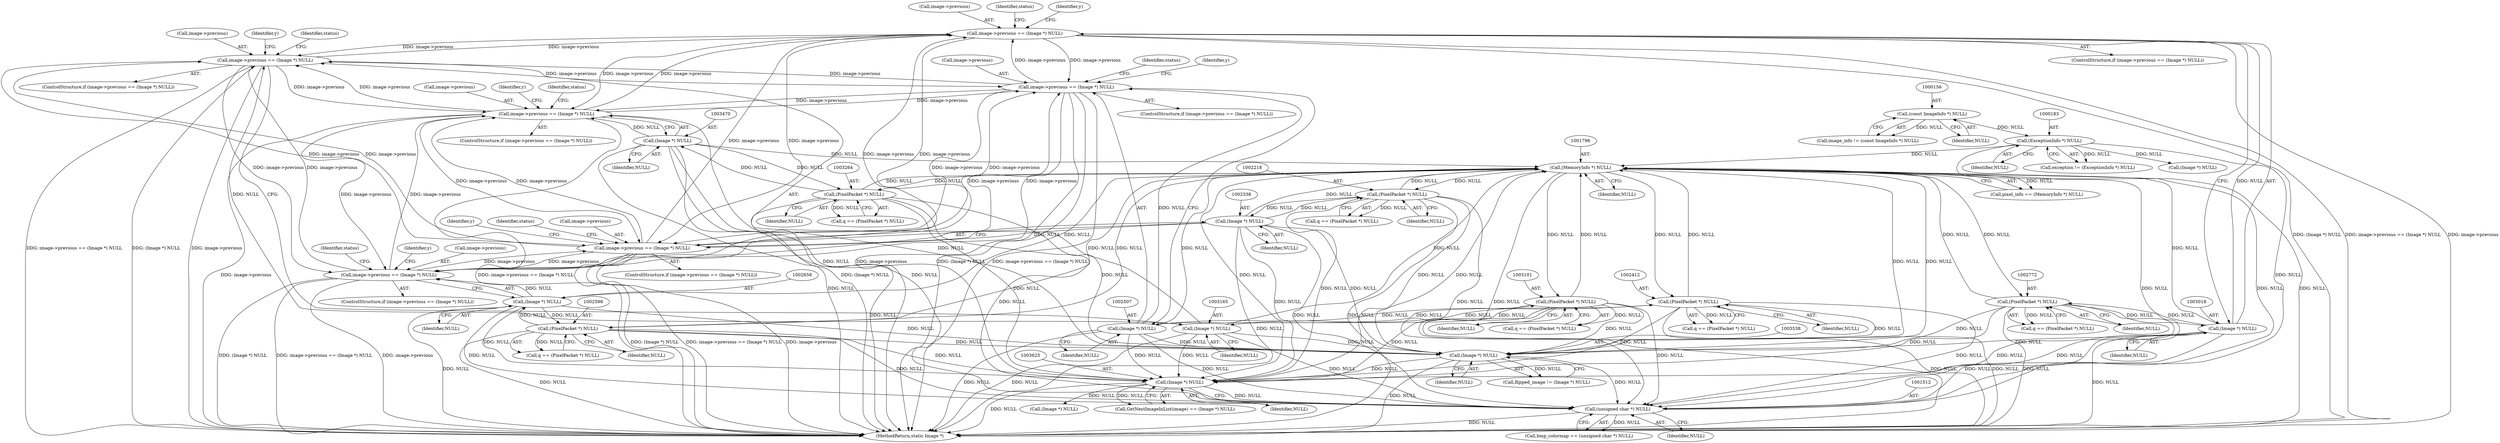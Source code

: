 digraph "0_ImageMagick_f6e9d0d9955e85bdd7540b251cd50d598dacc5e6_3@pointer" {
"1003013" [label="(Call,image->previous == (Image *) NULL)"];
"1003160" [label="(Call,image->previous == (Image *) NULL)"];
"1003013" [label="(Call,image->previous == (Image *) NULL)"];
"1002502" [label="(Call,image->previous == (Image *) NULL)"];
"1003465" [label="(Call,image->previous == (Image *) NULL)"];
"1002653" [label="(Call,image->previous == (Image *) NULL)"];
"1002333" [label="(Call,image->previous == (Image *) NULL)"];
"1002337" [label="(Call,(Image *) NULL)"];
"1002217" [label="(Call,(PixelPacket *) NULL)"];
"1001795" [label="(Call,(MemoryInfo *) NULL)"];
"1002657" [label="(Call,(Image *) NULL)"];
"1002597" [label="(Call,(PixelPacket *) NULL)"];
"1003263" [label="(Call,(PixelPacket *) NULL)"];
"1003469" [label="(Call,(Image *) NULL)"];
"1002506" [label="(Call,(Image *) NULL)"];
"1002411" [label="(Call,(PixelPacket *) NULL)"];
"1003017" [label="(Call,(Image *) NULL)"];
"1002771" [label="(Call,(PixelPacket *) NULL)"];
"1003164" [label="(Call,(Image *) NULL)"];
"1003100" [label="(Call,(PixelPacket *) NULL)"];
"1003624" [label="(Call,(Image *) NULL)"];
"1003537" [label="(Call,(Image *) NULL)"];
"1001511" [label="(Call,(unsigned char *) NULL)"];
"1000182" [label="(Call,(ExceptionInfo *) NULL)"];
"1000155" [label="(Call,(const ImageInfo *) NULL)"];
"1003666" [label="(MethodReturn,static Image *)"];
"1003474" [label="(Identifier,status)"];
"1002334" [label="(Call,image->previous)"];
"1001793" [label="(Call,pixel_info == (MemoryInfo *) NULL)"];
"1001795" [label="(Call,(MemoryInfo *) NULL)"];
"1002769" [label="(Call,q == (PixelPacket *) NULL)"];
"1003539" [label="(Identifier,NULL)"];
"1002506" [label="(Call,(Image *) NULL)"];
"1003469" [label="(Call,(Image *) NULL)"];
"1002662" [label="(Identifier,status)"];
"1000155" [label="(Call,(const ImageInfo *) NULL)"];
"1002409" [label="(Call,q == (PixelPacket *) NULL)"];
"1003261" [label="(Call,q == (PixelPacket *) NULL)"];
"1003624" [label="(Call,(Image *) NULL)"];
"1002411" [label="(Call,(PixelPacket *) NULL)"];
"1003098" [label="(Call,q == (PixelPacket *) NULL)"];
"1002508" [label="(Identifier,NULL)"];
"1003465" [label="(Call,image->previous == (Image *) NULL)"];
"1002771" [label="(Call,(PixelPacket *) NULL)"];
"1003159" [label="(ControlStructure,if (image->previous == (Image *) NULL))"];
"1003161" [label="(Call,image->previous)"];
"1002597" [label="(Call,(PixelPacket *) NULL)"];
"1003013" [label="(Call,image->previous == (Image *) NULL)"];
"1003466" [label="(Call,image->previous)"];
"1002657" [label="(Call,(Image *) NULL)"];
"1003464" [label="(ControlStructure,if (image->previous == (Image *) NULL))"];
"1000212" [label="(Call,(Image *) NULL)"];
"1002511" [label="(Identifier,status)"];
"1003633" [label="(Call,(Image *) NULL)"];
"1003232" [label="(Identifier,y)"];
"1002219" [label="(Identifier,NULL)"];
"1003265" [label="(Identifier,NULL)"];
"1003014" [label="(Call,image->previous)"];
"1003022" [label="(Identifier,status)"];
"1002188" [label="(Identifier,y)"];
"1000184" [label="(Identifier,NULL)"];
"1003100" [label="(Call,(PixelPacket *) NULL)"];
"1003537" [label="(Call,(Image *) NULL)"];
"1002217" [label="(Call,(PixelPacket *) NULL)"];
"1002413" [label="(Identifier,NULL)"];
"1002568" [label="(Identifier,y)"];
"1002773" [label="(Identifier,NULL)"];
"1003071" [label="(Identifier,y)"];
"1003535" [label="(Call,flipped_image != (Image *) NULL)"];
"1002654" [label="(Call,image->previous)"];
"1002333" [label="(Call,image->previous == (Image *) NULL)"];
"1002342" [label="(Identifier,status)"];
"1002502" [label="(Call,image->previous == (Image *) NULL)"];
"1001513" [label="(Identifier,NULL)"];
"1002659" [label="(Identifier,NULL)"];
"1003012" [label="(ControlStructure,if (image->previous == (Image *) NULL))"];
"1002339" [label="(Identifier,NULL)"];
"1003164" [label="(Call,(Image *) NULL)"];
"1002652" [label="(ControlStructure,if (image->previous == (Image *) NULL))"];
"1003263" [label="(Call,(PixelPacket *) NULL)"];
"1003621" [label="(Call,GetNextImageInList(image) == (Image *) NULL)"];
"1003019" [label="(Identifier,NULL)"];
"1000153" [label="(Call,image_info != (const ImageInfo *) NULL)"];
"1002653" [label="(Call,image->previous == (Image *) NULL)"];
"1002337" [label="(Call,(Image *) NULL)"];
"1001511" [label="(Call,(unsigned char *) NULL)"];
"1003166" [label="(Identifier,NULL)"];
"1002599" [label="(Identifier,NULL)"];
"1003626" [label="(Identifier,NULL)"];
"1002742" [label="(Identifier,y)"];
"1002595" [label="(Call,q == (PixelPacket *) NULL)"];
"1003017" [label="(Call,(Image *) NULL)"];
"1003102" [label="(Identifier,NULL)"];
"1003160" [label="(Call,image->previous == (Image *) NULL)"];
"1002382" [label="(Identifier,y)"];
"1001797" [label="(Identifier,NULL)"];
"1003471" [label="(Identifier,NULL)"];
"1000180" [label="(Call,exception != (ExceptionInfo *) NULL)"];
"1002332" [label="(ControlStructure,if (image->previous == (Image *) NULL))"];
"1000157" [label="(Identifier,NULL)"];
"1003169" [label="(Identifier,status)"];
"1002215" [label="(Call,q == (PixelPacket *) NULL)"];
"1001509" [label="(Call,bmp_colormap == (unsigned char *) NULL)"];
"1002501" [label="(ControlStructure,if (image->previous == (Image *) NULL))"];
"1000182" [label="(Call,(ExceptionInfo *) NULL)"];
"1002503" [label="(Call,image->previous)"];
"1003013" -> "1003012"  [label="AST: "];
"1003013" -> "1003017"  [label="CFG: "];
"1003014" -> "1003013"  [label="AST: "];
"1003017" -> "1003013"  [label="AST: "];
"1003022" -> "1003013"  [label="CFG: "];
"1002742" -> "1003013"  [label="CFG: "];
"1003013" -> "1003666"  [label="DDG: (Image *) NULL"];
"1003013" -> "1003666"  [label="DDG: image->previous == (Image *) NULL"];
"1003013" -> "1003666"  [label="DDG: image->previous"];
"1003013" -> "1002333"  [label="DDG: image->previous"];
"1003013" -> "1002502"  [label="DDG: image->previous"];
"1003013" -> "1002653"  [label="DDG: image->previous"];
"1003160" -> "1003013"  [label="DDG: image->previous"];
"1002502" -> "1003013"  [label="DDG: image->previous"];
"1003465" -> "1003013"  [label="DDG: image->previous"];
"1002653" -> "1003013"  [label="DDG: image->previous"];
"1002333" -> "1003013"  [label="DDG: image->previous"];
"1003017" -> "1003013"  [label="DDG: NULL"];
"1003013" -> "1003160"  [label="DDG: image->previous"];
"1003013" -> "1003465"  [label="DDG: image->previous"];
"1003160" -> "1003159"  [label="AST: "];
"1003160" -> "1003164"  [label="CFG: "];
"1003161" -> "1003160"  [label="AST: "];
"1003164" -> "1003160"  [label="AST: "];
"1003169" -> "1003160"  [label="CFG: "];
"1003071" -> "1003160"  [label="CFG: "];
"1003160" -> "1003666"  [label="DDG: (Image *) NULL"];
"1003160" -> "1003666"  [label="DDG: image->previous"];
"1003160" -> "1003666"  [label="DDG: image->previous == (Image *) NULL"];
"1003160" -> "1002333"  [label="DDG: image->previous"];
"1003160" -> "1002502"  [label="DDG: image->previous"];
"1003160" -> "1002653"  [label="DDG: image->previous"];
"1002502" -> "1003160"  [label="DDG: image->previous"];
"1003465" -> "1003160"  [label="DDG: image->previous"];
"1002653" -> "1003160"  [label="DDG: image->previous"];
"1002333" -> "1003160"  [label="DDG: image->previous"];
"1003164" -> "1003160"  [label="DDG: NULL"];
"1003160" -> "1003465"  [label="DDG: image->previous"];
"1002502" -> "1002501"  [label="AST: "];
"1002502" -> "1002506"  [label="CFG: "];
"1002503" -> "1002502"  [label="AST: "];
"1002506" -> "1002502"  [label="AST: "];
"1002511" -> "1002502"  [label="CFG: "];
"1002382" -> "1002502"  [label="CFG: "];
"1002502" -> "1003666"  [label="DDG: image->previous"];
"1002502" -> "1003666"  [label="DDG: (Image *) NULL"];
"1002502" -> "1003666"  [label="DDG: image->previous == (Image *) NULL"];
"1002502" -> "1002333"  [label="DDG: image->previous"];
"1003465" -> "1002502"  [label="DDG: image->previous"];
"1002653" -> "1002502"  [label="DDG: image->previous"];
"1002333" -> "1002502"  [label="DDG: image->previous"];
"1002506" -> "1002502"  [label="DDG: NULL"];
"1002502" -> "1002653"  [label="DDG: image->previous"];
"1002502" -> "1003465"  [label="DDG: image->previous"];
"1003465" -> "1003464"  [label="AST: "];
"1003465" -> "1003469"  [label="CFG: "];
"1003466" -> "1003465"  [label="AST: "];
"1003469" -> "1003465"  [label="AST: "];
"1003474" -> "1003465"  [label="CFG: "];
"1003232" -> "1003465"  [label="CFG: "];
"1003465" -> "1003666"  [label="DDG: (Image *) NULL"];
"1003465" -> "1003666"  [label="DDG: image->previous"];
"1003465" -> "1003666"  [label="DDG: image->previous == (Image *) NULL"];
"1003465" -> "1002333"  [label="DDG: image->previous"];
"1003465" -> "1002653"  [label="DDG: image->previous"];
"1002653" -> "1003465"  [label="DDG: image->previous"];
"1002333" -> "1003465"  [label="DDG: image->previous"];
"1003469" -> "1003465"  [label="DDG: NULL"];
"1002653" -> "1002652"  [label="AST: "];
"1002653" -> "1002657"  [label="CFG: "];
"1002654" -> "1002653"  [label="AST: "];
"1002657" -> "1002653"  [label="AST: "];
"1002662" -> "1002653"  [label="CFG: "];
"1002568" -> "1002653"  [label="CFG: "];
"1002653" -> "1003666"  [label="DDG: (Image *) NULL"];
"1002653" -> "1003666"  [label="DDG: image->previous == (Image *) NULL"];
"1002653" -> "1003666"  [label="DDG: image->previous"];
"1002653" -> "1002333"  [label="DDG: image->previous"];
"1002333" -> "1002653"  [label="DDG: image->previous"];
"1002657" -> "1002653"  [label="DDG: NULL"];
"1002333" -> "1002332"  [label="AST: "];
"1002333" -> "1002337"  [label="CFG: "];
"1002334" -> "1002333"  [label="AST: "];
"1002337" -> "1002333"  [label="AST: "];
"1002342" -> "1002333"  [label="CFG: "];
"1002188" -> "1002333"  [label="CFG: "];
"1002333" -> "1003666"  [label="DDG: (Image *) NULL"];
"1002333" -> "1003666"  [label="DDG: image->previous == (Image *) NULL"];
"1002333" -> "1003666"  [label="DDG: image->previous"];
"1002337" -> "1002333"  [label="DDG: NULL"];
"1002337" -> "1002339"  [label="CFG: "];
"1002338" -> "1002337"  [label="AST: "];
"1002339" -> "1002337"  [label="AST: "];
"1002337" -> "1003666"  [label="DDG: NULL"];
"1002337" -> "1001511"  [label="DDG: NULL"];
"1002337" -> "1001795"  [label="DDG: NULL"];
"1002337" -> "1002217"  [label="DDG: NULL"];
"1002217" -> "1002337"  [label="DDG: NULL"];
"1002337" -> "1003537"  [label="DDG: NULL"];
"1002337" -> "1003624"  [label="DDG: NULL"];
"1002217" -> "1002215"  [label="AST: "];
"1002217" -> "1002219"  [label="CFG: "];
"1002218" -> "1002217"  [label="AST: "];
"1002219" -> "1002217"  [label="AST: "];
"1002215" -> "1002217"  [label="CFG: "];
"1002217" -> "1003666"  [label="DDG: NULL"];
"1002217" -> "1001511"  [label="DDG: NULL"];
"1002217" -> "1001795"  [label="DDG: NULL"];
"1002217" -> "1002215"  [label="DDG: NULL"];
"1001795" -> "1002217"  [label="DDG: NULL"];
"1002217" -> "1003537"  [label="DDG: NULL"];
"1002217" -> "1003624"  [label="DDG: NULL"];
"1001795" -> "1001793"  [label="AST: "];
"1001795" -> "1001797"  [label="CFG: "];
"1001796" -> "1001795"  [label="AST: "];
"1001797" -> "1001795"  [label="AST: "];
"1001793" -> "1001795"  [label="CFG: "];
"1001795" -> "1003666"  [label="DDG: NULL"];
"1001795" -> "1001511"  [label="DDG: NULL"];
"1001795" -> "1001793"  [label="DDG: NULL"];
"1002657" -> "1001795"  [label="DDG: NULL"];
"1003263" -> "1001795"  [label="DDG: NULL"];
"1002506" -> "1001795"  [label="DDG: NULL"];
"1003017" -> "1001795"  [label="DDG: NULL"];
"1002597" -> "1001795"  [label="DDG: NULL"];
"1003164" -> "1001795"  [label="DDG: NULL"];
"1002411" -> "1001795"  [label="DDG: NULL"];
"1003100" -> "1001795"  [label="DDG: NULL"];
"1003624" -> "1001795"  [label="DDG: NULL"];
"1001511" -> "1001795"  [label="DDG: NULL"];
"1003469" -> "1001795"  [label="DDG: NULL"];
"1002771" -> "1001795"  [label="DDG: NULL"];
"1003537" -> "1001795"  [label="DDG: NULL"];
"1000182" -> "1001795"  [label="DDG: NULL"];
"1001795" -> "1002411"  [label="DDG: NULL"];
"1001795" -> "1002597"  [label="DDG: NULL"];
"1001795" -> "1002771"  [label="DDG: NULL"];
"1001795" -> "1003100"  [label="DDG: NULL"];
"1001795" -> "1003263"  [label="DDG: NULL"];
"1001795" -> "1003537"  [label="DDG: NULL"];
"1001795" -> "1003624"  [label="DDG: NULL"];
"1002657" -> "1002659"  [label="CFG: "];
"1002658" -> "1002657"  [label="AST: "];
"1002659" -> "1002657"  [label="AST: "];
"1002657" -> "1003666"  [label="DDG: NULL"];
"1002657" -> "1001511"  [label="DDG: NULL"];
"1002657" -> "1002597"  [label="DDG: NULL"];
"1002597" -> "1002657"  [label="DDG: NULL"];
"1002657" -> "1003537"  [label="DDG: NULL"];
"1002657" -> "1003624"  [label="DDG: NULL"];
"1002597" -> "1002595"  [label="AST: "];
"1002597" -> "1002599"  [label="CFG: "];
"1002598" -> "1002597"  [label="AST: "];
"1002599" -> "1002597"  [label="AST: "];
"1002595" -> "1002597"  [label="CFG: "];
"1002597" -> "1003666"  [label="DDG: NULL"];
"1002597" -> "1001511"  [label="DDG: NULL"];
"1002597" -> "1002595"  [label="DDG: NULL"];
"1002597" -> "1003537"  [label="DDG: NULL"];
"1002597" -> "1003624"  [label="DDG: NULL"];
"1003263" -> "1003261"  [label="AST: "];
"1003263" -> "1003265"  [label="CFG: "];
"1003264" -> "1003263"  [label="AST: "];
"1003265" -> "1003263"  [label="AST: "];
"1003261" -> "1003263"  [label="CFG: "];
"1003263" -> "1003666"  [label="DDG: NULL"];
"1003263" -> "1001511"  [label="DDG: NULL"];
"1003263" -> "1003261"  [label="DDG: NULL"];
"1003469" -> "1003263"  [label="DDG: NULL"];
"1003263" -> "1003469"  [label="DDG: NULL"];
"1003263" -> "1003537"  [label="DDG: NULL"];
"1003263" -> "1003624"  [label="DDG: NULL"];
"1003469" -> "1003471"  [label="CFG: "];
"1003470" -> "1003469"  [label="AST: "];
"1003471" -> "1003469"  [label="AST: "];
"1003469" -> "1003666"  [label="DDG: NULL"];
"1003469" -> "1001511"  [label="DDG: NULL"];
"1003469" -> "1003537"  [label="DDG: NULL"];
"1003469" -> "1003624"  [label="DDG: NULL"];
"1002506" -> "1002508"  [label="CFG: "];
"1002507" -> "1002506"  [label="AST: "];
"1002508" -> "1002506"  [label="AST: "];
"1002506" -> "1003666"  [label="DDG: NULL"];
"1002506" -> "1001511"  [label="DDG: NULL"];
"1002506" -> "1002411"  [label="DDG: NULL"];
"1002411" -> "1002506"  [label="DDG: NULL"];
"1002506" -> "1003537"  [label="DDG: NULL"];
"1002506" -> "1003624"  [label="DDG: NULL"];
"1002411" -> "1002409"  [label="AST: "];
"1002411" -> "1002413"  [label="CFG: "];
"1002412" -> "1002411"  [label="AST: "];
"1002413" -> "1002411"  [label="AST: "];
"1002409" -> "1002411"  [label="CFG: "];
"1002411" -> "1003666"  [label="DDG: NULL"];
"1002411" -> "1001511"  [label="DDG: NULL"];
"1002411" -> "1002409"  [label="DDG: NULL"];
"1002411" -> "1003537"  [label="DDG: NULL"];
"1002411" -> "1003624"  [label="DDG: NULL"];
"1003017" -> "1003019"  [label="CFG: "];
"1003018" -> "1003017"  [label="AST: "];
"1003019" -> "1003017"  [label="AST: "];
"1003017" -> "1003666"  [label="DDG: NULL"];
"1003017" -> "1001511"  [label="DDG: NULL"];
"1003017" -> "1002771"  [label="DDG: NULL"];
"1002771" -> "1003017"  [label="DDG: NULL"];
"1003017" -> "1003537"  [label="DDG: NULL"];
"1003017" -> "1003624"  [label="DDG: NULL"];
"1002771" -> "1002769"  [label="AST: "];
"1002771" -> "1002773"  [label="CFG: "];
"1002772" -> "1002771"  [label="AST: "];
"1002773" -> "1002771"  [label="AST: "];
"1002769" -> "1002771"  [label="CFG: "];
"1002771" -> "1003666"  [label="DDG: NULL"];
"1002771" -> "1001511"  [label="DDG: NULL"];
"1002771" -> "1002769"  [label="DDG: NULL"];
"1002771" -> "1003537"  [label="DDG: NULL"];
"1002771" -> "1003624"  [label="DDG: NULL"];
"1003164" -> "1003166"  [label="CFG: "];
"1003165" -> "1003164"  [label="AST: "];
"1003166" -> "1003164"  [label="AST: "];
"1003164" -> "1003666"  [label="DDG: NULL"];
"1003164" -> "1001511"  [label="DDG: NULL"];
"1003164" -> "1003100"  [label="DDG: NULL"];
"1003100" -> "1003164"  [label="DDG: NULL"];
"1003164" -> "1003537"  [label="DDG: NULL"];
"1003164" -> "1003624"  [label="DDG: NULL"];
"1003100" -> "1003098"  [label="AST: "];
"1003100" -> "1003102"  [label="CFG: "];
"1003101" -> "1003100"  [label="AST: "];
"1003102" -> "1003100"  [label="AST: "];
"1003098" -> "1003100"  [label="CFG: "];
"1003100" -> "1003666"  [label="DDG: NULL"];
"1003100" -> "1001511"  [label="DDG: NULL"];
"1003100" -> "1003098"  [label="DDG: NULL"];
"1003100" -> "1003537"  [label="DDG: NULL"];
"1003100" -> "1003624"  [label="DDG: NULL"];
"1003624" -> "1003621"  [label="AST: "];
"1003624" -> "1003626"  [label="CFG: "];
"1003625" -> "1003624"  [label="AST: "];
"1003626" -> "1003624"  [label="AST: "];
"1003621" -> "1003624"  [label="CFG: "];
"1003624" -> "1003666"  [label="DDG: NULL"];
"1003624" -> "1001511"  [label="DDG: NULL"];
"1003624" -> "1003621"  [label="DDG: NULL"];
"1003537" -> "1003624"  [label="DDG: NULL"];
"1003624" -> "1003633"  [label="DDG: NULL"];
"1003537" -> "1003535"  [label="AST: "];
"1003537" -> "1003539"  [label="CFG: "];
"1003538" -> "1003537"  [label="AST: "];
"1003539" -> "1003537"  [label="AST: "];
"1003535" -> "1003537"  [label="CFG: "];
"1003537" -> "1003666"  [label="DDG: NULL"];
"1003537" -> "1001511"  [label="DDG: NULL"];
"1003537" -> "1003535"  [label="DDG: NULL"];
"1001511" -> "1001509"  [label="AST: "];
"1001511" -> "1001513"  [label="CFG: "];
"1001512" -> "1001511"  [label="AST: "];
"1001513" -> "1001511"  [label="AST: "];
"1001509" -> "1001511"  [label="CFG: "];
"1001511" -> "1003666"  [label="DDG: NULL"];
"1001511" -> "1001509"  [label="DDG: NULL"];
"1000182" -> "1001511"  [label="DDG: NULL"];
"1000182" -> "1000180"  [label="AST: "];
"1000182" -> "1000184"  [label="CFG: "];
"1000183" -> "1000182"  [label="AST: "];
"1000184" -> "1000182"  [label="AST: "];
"1000180" -> "1000182"  [label="CFG: "];
"1000182" -> "1003666"  [label="DDG: NULL"];
"1000182" -> "1000180"  [label="DDG: NULL"];
"1000155" -> "1000182"  [label="DDG: NULL"];
"1000182" -> "1000212"  [label="DDG: NULL"];
"1000155" -> "1000153"  [label="AST: "];
"1000155" -> "1000157"  [label="CFG: "];
"1000156" -> "1000155"  [label="AST: "];
"1000157" -> "1000155"  [label="AST: "];
"1000153" -> "1000155"  [label="CFG: "];
"1000155" -> "1000153"  [label="DDG: NULL"];
}

